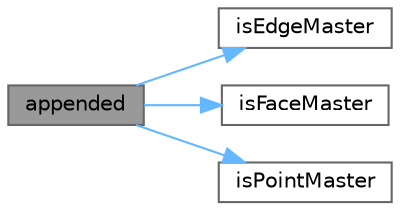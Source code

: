 digraph "appended"
{
 // LATEX_PDF_SIZE
  bgcolor="transparent";
  edge [fontname=Helvetica,fontsize=10,labelfontname=Helvetica,labelfontsize=10];
  node [fontname=Helvetica,fontsize=10,shape=box,height=0.2,width=0.4];
  rankdir="LR";
  Node1 [id="Node000001",label="appended",height=0.2,width=0.4,color="gray40", fillcolor="grey60", style="filled", fontcolor="black",tooltip=" "];
  Node1 -> Node2 [id="edge1_Node000001_Node000002",color="steelblue1",style="solid",tooltip=" "];
  Node2 [id="Node000002",label="isEdgeMaster",height=0.2,width=0.4,color="grey40", fillcolor="white", style="filled",URL="$classFoam_1_1polyAddFace.html#a5c13a6317bab9ae59c660e03c596aa6b",tooltip=" "];
  Node1 -> Node3 [id="edge2_Node000001_Node000003",color="steelblue1",style="solid",tooltip=" "];
  Node3 [id="Node000003",label="isFaceMaster",height=0.2,width=0.4,color="grey40", fillcolor="white", style="filled",URL="$classFoam_1_1polyAddFace.html#ad980ab191b09a6f2ab16b2c9c4050cfc",tooltip=" "];
  Node1 -> Node4 [id="edge3_Node000001_Node000004",color="steelblue1",style="solid",tooltip=" "];
  Node4 [id="Node000004",label="isPointMaster",height=0.2,width=0.4,color="grey40", fillcolor="white", style="filled",URL="$classFoam_1_1polyAddFace.html#ae36cbf4a4304cccefb10f603264d3646",tooltip=" "];
}
